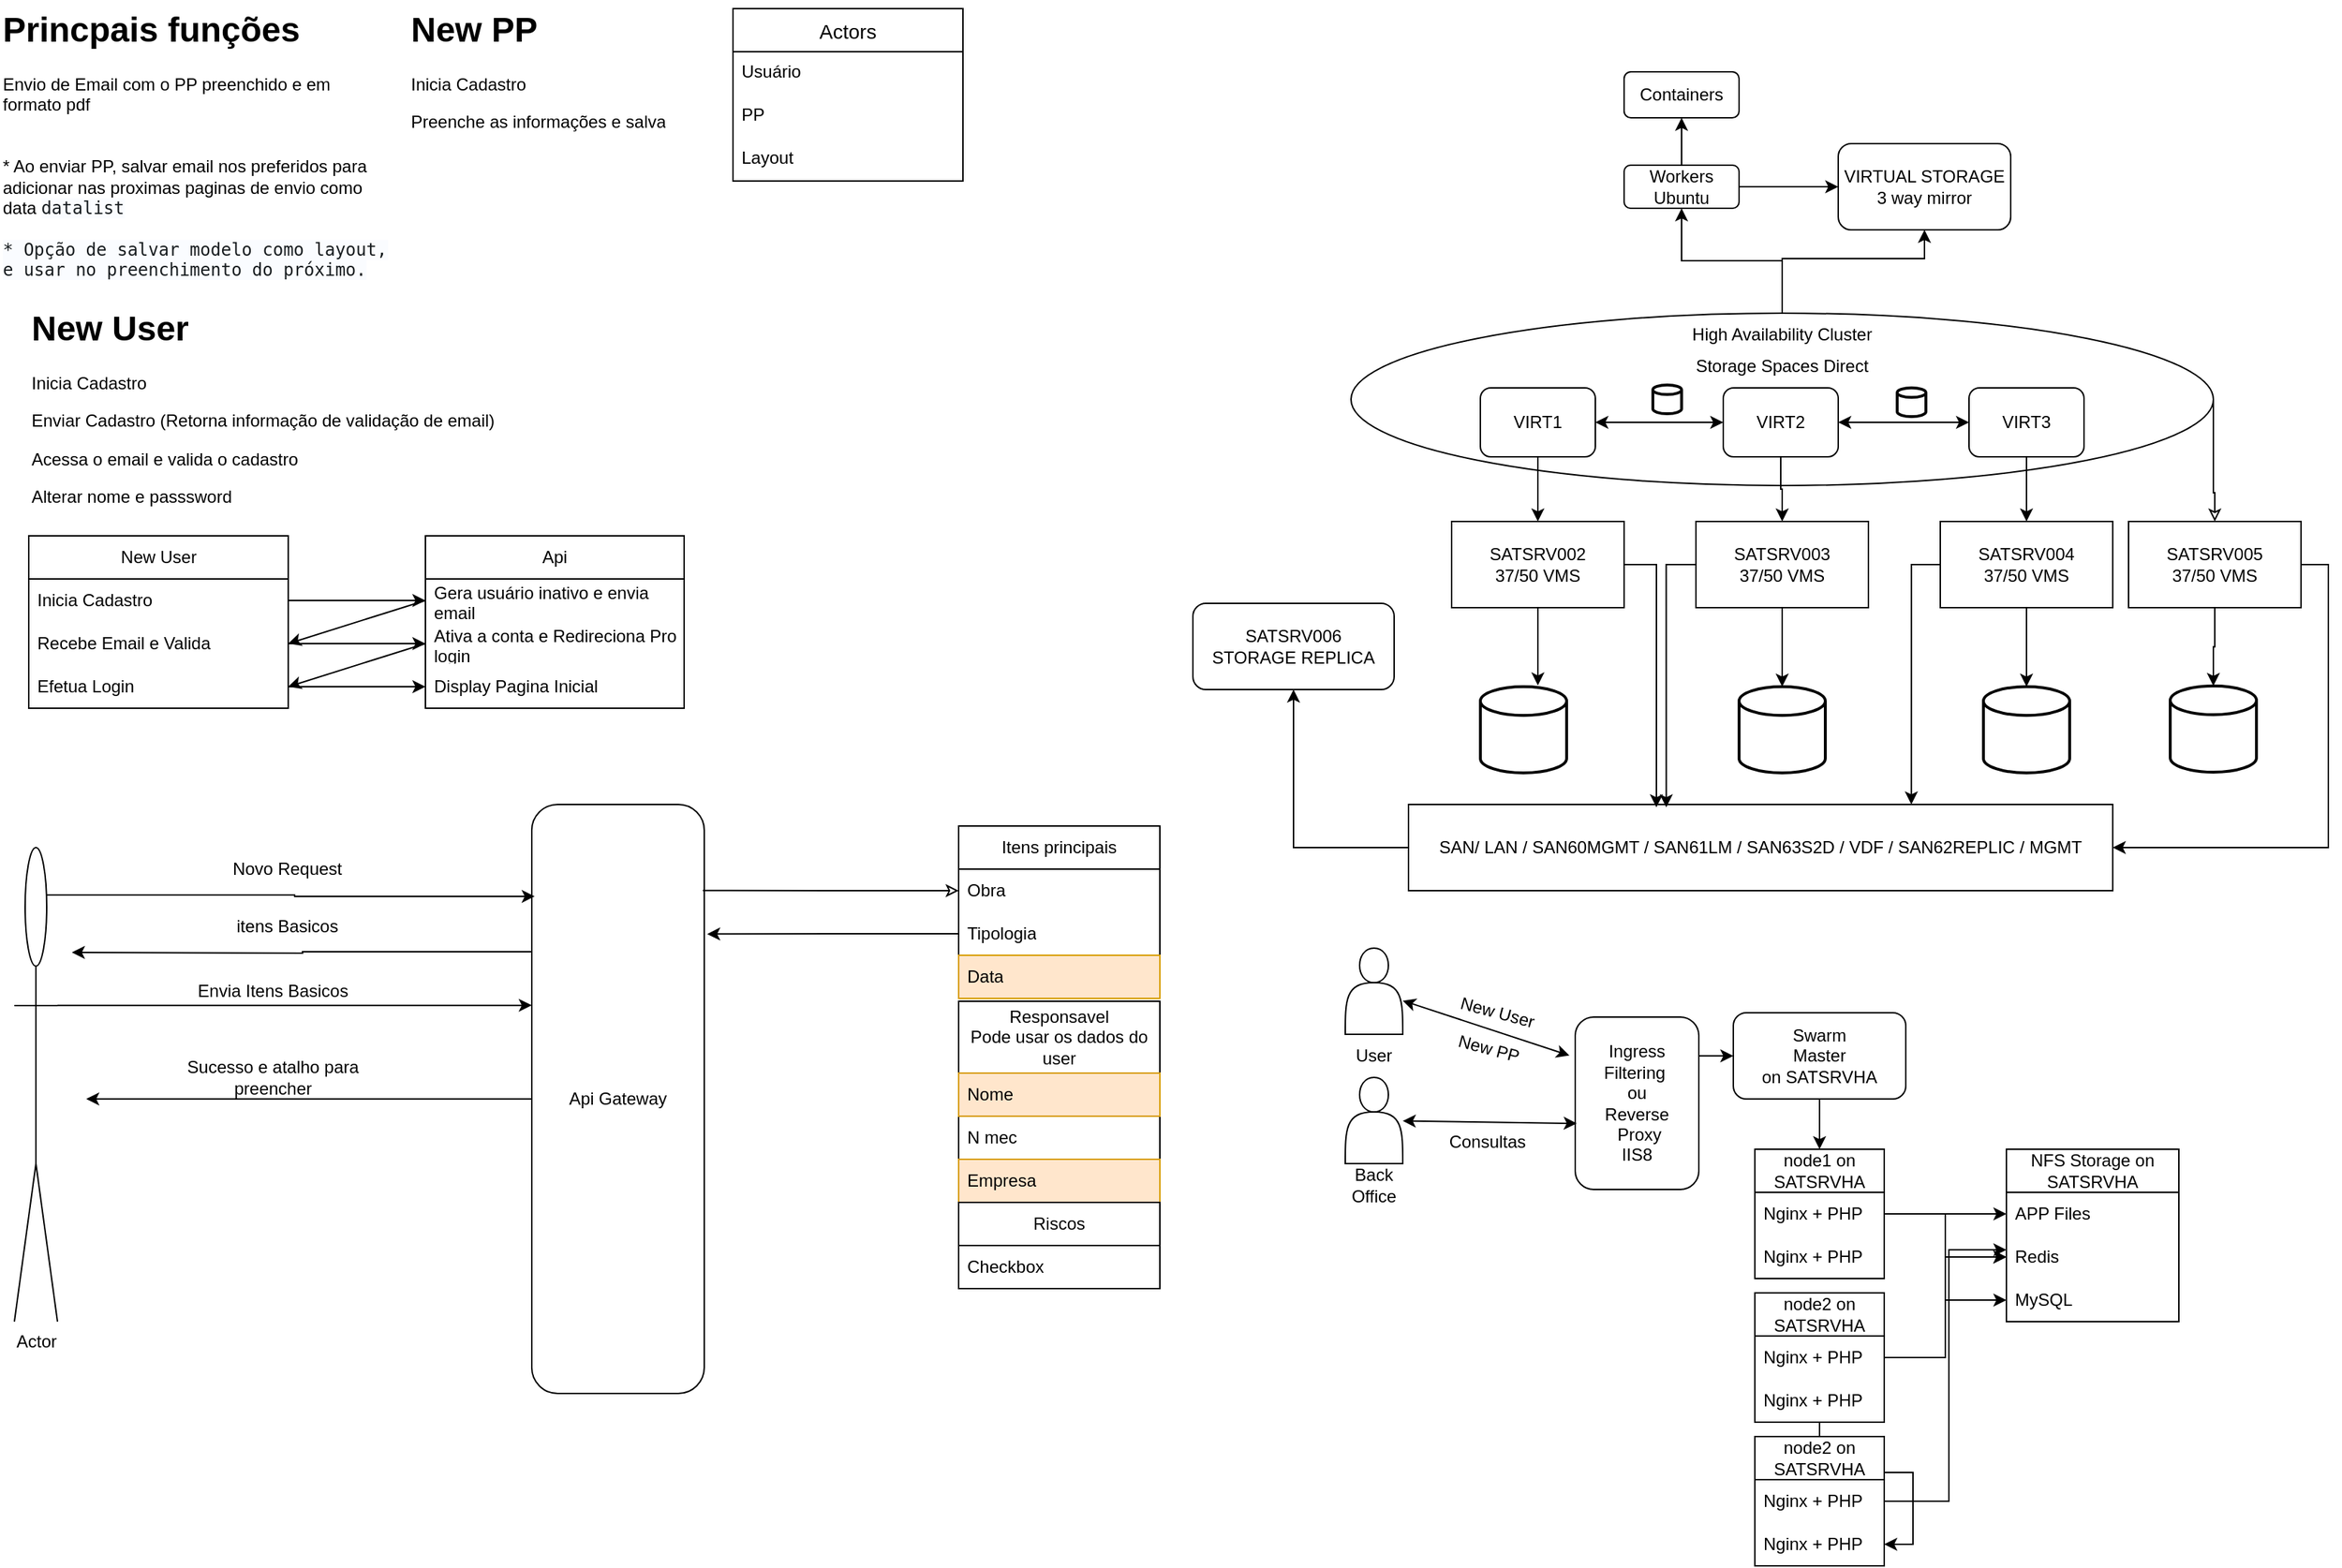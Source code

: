 <mxfile version="26.0.10">
  <diagram name="Página-1" id="sRb1VMFzk7k9GQqIcpJP">
    <mxGraphModel dx="1434" dy="738" grid="1" gridSize="10" guides="1" tooltips="1" connect="1" arrows="1" fold="1" page="1" pageScale="1" pageWidth="827" pageHeight="1169" math="0" shadow="0">
      <root>
        <mxCell id="0" />
        <mxCell id="1" parent="0" />
        <mxCell id="ARVa0btEPRFmbiTW9nYL-86" value="" style="ellipse;whiteSpace=wrap;html=1;fillColor=none;" parent="1" vertex="1">
          <mxGeometry x="960" y="228" width="600" height="120" as="geometry" />
        </mxCell>
        <mxCell id="Wn1Gz2yx4NgpHpHnQSWB-1" value="&lt;div&gt;Ingress Filtering&amp;nbsp;&lt;/div&gt;&lt;div&gt;ou&lt;/div&gt;&lt;div&gt;Reverse&lt;/div&gt;&lt;div&gt;&lt;span style=&quot;background-color: transparent; color: light-dark(rgb(0, 0, 0), rgb(255, 255, 255));&quot;&gt;&amp;nbsp;Proxy&lt;/span&gt;&lt;/div&gt;&lt;div&gt;&lt;span style=&quot;background-color: transparent; color: light-dark(rgb(0, 0, 0), rgb(255, 255, 255));&quot;&gt;IIS8&lt;/span&gt;&lt;/div&gt;" style="rounded=1;whiteSpace=wrap;html=1;" parent="1" vertex="1">
          <mxGeometry x="1116" y="718" width="86" height="120" as="geometry" />
        </mxCell>
        <mxCell id="Wn1Gz2yx4NgpHpHnQSWB-8" style="rounded=0;orthogonalLoop=1;jettySize=auto;html=1;entryX=-0.047;entryY=0.223;entryDx=0;entryDy=0;entryPerimeter=0;startArrow=classic;startFill=1;" parent="1" source="Wn1Gz2yx4NgpHpHnQSWB-6" target="Wn1Gz2yx4NgpHpHnQSWB-1" edge="1">
          <mxGeometry relative="1" as="geometry" />
        </mxCell>
        <mxCell id="Wn1Gz2yx4NgpHpHnQSWB-10" value="New User" style="text;html=1;align=center;verticalAlign=middle;whiteSpace=wrap;rounded=0;rotation=15;" parent="1" vertex="1">
          <mxGeometry x="1027.29" y="705" width="70" height="20" as="geometry" />
        </mxCell>
        <mxCell id="ARVa0btEPRFmbiTW9nYL-18" style="edgeStyle=orthogonalEdgeStyle;rounded=0;orthogonalLoop=1;jettySize=auto;html=1;entryX=0.5;entryY=0;entryDx=0;entryDy=0;" parent="1" source="Wn1Gz2yx4NgpHpHnQSWB-64" target="ARVa0btEPRFmbiTW9nYL-1" edge="1">
          <mxGeometry relative="1" as="geometry" />
        </mxCell>
        <mxCell id="Wn1Gz2yx4NgpHpHnQSWB-64" value="Swarm&lt;div&gt;Master&lt;/div&gt;&lt;div&gt;on SATSRVHA&lt;/div&gt;" style="rounded=1;whiteSpace=wrap;html=1;" parent="1" vertex="1">
          <mxGeometry x="1226" y="715" width="120" height="60" as="geometry" />
        </mxCell>
        <mxCell id="Wn1Gz2yx4NgpHpHnQSWB-68" style="edgeStyle=orthogonalEdgeStyle;rounded=0;orthogonalLoop=1;jettySize=auto;html=1;entryX=1;entryY=0.225;entryDx=0;entryDy=0;entryPerimeter=0;startArrow=classic;startFill=1;endArrow=none;endFill=0;" parent="1" source="Wn1Gz2yx4NgpHpHnQSWB-64" target="Wn1Gz2yx4NgpHpHnQSWB-1" edge="1">
          <mxGeometry relative="1" as="geometry" />
        </mxCell>
        <mxCell id="upmeUNGwV4wzVVxZJevL-4" value="Actors" style="swimlane;fontStyle=0;childLayout=stackLayout;horizontal=1;startSize=30;horizontalStack=0;resizeParent=1;resizeParentMax=0;resizeLast=0;collapsible=1;marginBottom=0;align=center;fontSize=14;swimlaneLine=1;resizable=1;container=1;" parent="1" vertex="1">
          <mxGeometry x="530" y="16" width="160" height="120" as="geometry" />
        </mxCell>
        <mxCell id="upmeUNGwV4wzVVxZJevL-5" value="Usuário" style="text;strokeColor=none;fillColor=none;spacingLeft=4;spacingRight=4;overflow=hidden;rotatable=0;points=[[0,0.5],[1,0.5]];portConstraint=eastwest;fontSize=12;whiteSpace=wrap;html=1;" parent="upmeUNGwV4wzVVxZJevL-4" vertex="1">
          <mxGeometry y="30" width="160" height="30" as="geometry" />
        </mxCell>
        <mxCell id="upmeUNGwV4wzVVxZJevL-6" value="PP" style="text;strokeColor=none;fillColor=none;spacingLeft=4;spacingRight=4;overflow=hidden;rotatable=0;points=[[0,0.5],[1,0.5]];portConstraint=eastwest;fontSize=12;whiteSpace=wrap;html=1;" parent="upmeUNGwV4wzVVxZJevL-4" vertex="1">
          <mxGeometry y="60" width="160" height="30" as="geometry" />
        </mxCell>
        <mxCell id="upmeUNGwV4wzVVxZJevL-7" value="Layout" style="text;strokeColor=none;fillColor=none;spacingLeft=4;spacingRight=4;overflow=hidden;rotatable=0;points=[[0,0.5],[1,0.5]];portConstraint=eastwest;fontSize=12;whiteSpace=wrap;html=1;" parent="upmeUNGwV4wzVVxZJevL-4" vertex="1">
          <mxGeometry y="90" width="160" height="30" as="geometry" />
        </mxCell>
        <mxCell id="upmeUNGwV4wzVVxZJevL-9" style="rounded=0;orthogonalLoop=1;jettySize=auto;html=1;entryX=0.012;entryY=0.617;entryDx=0;entryDy=0;entryPerimeter=0;startArrow=classic;startFill=1;" parent="1" source="upmeUNGwV4wzVVxZJevL-1" target="Wn1Gz2yx4NgpHpHnQSWB-1" edge="1">
          <mxGeometry relative="1" as="geometry" />
        </mxCell>
        <mxCell id="upmeUNGwV4wzVVxZJevL-10" value="Consultas" style="text;html=1;align=center;verticalAlign=middle;whiteSpace=wrap;rounded=0;rotation=0;" parent="1" vertex="1">
          <mxGeometry x="1009.22" y="793.44" width="92.42" height="23.12" as="geometry" />
        </mxCell>
        <mxCell id="upmeUNGwV4wzVVxZJevL-23" value="" style="group" parent="1" vertex="1" connectable="0">
          <mxGeometry x="946" y="760" width="60" height="90" as="geometry" />
        </mxCell>
        <mxCell id="upmeUNGwV4wzVVxZJevL-1" value="" style="shape=actor;whiteSpace=wrap;html=1;movable=1;resizable=1;rotatable=1;deletable=1;editable=1;locked=0;connectable=1;" parent="upmeUNGwV4wzVVxZJevL-23" vertex="1">
          <mxGeometry x="10" width="40" height="60" as="geometry" />
        </mxCell>
        <mxCell id="upmeUNGwV4wzVVxZJevL-2" value="Back Office" style="text;html=1;align=center;verticalAlign=middle;whiteSpace=wrap;rounded=0;movable=1;resizable=1;rotatable=1;deletable=1;editable=1;locked=0;connectable=1;" parent="upmeUNGwV4wzVVxZJevL-23" vertex="1">
          <mxGeometry y="60" width="60" height="30" as="geometry" />
        </mxCell>
        <mxCell id="upmeUNGwV4wzVVxZJevL-24" value="" style="group" parent="1" vertex="1" connectable="0">
          <mxGeometry x="946" y="670" width="60" height="90" as="geometry" />
        </mxCell>
        <mxCell id="Wn1Gz2yx4NgpHpHnQSWB-6" value="" style="shape=actor;whiteSpace=wrap;html=1;" parent="upmeUNGwV4wzVVxZJevL-24" vertex="1">
          <mxGeometry x="10" width="40" height="60" as="geometry" />
        </mxCell>
        <mxCell id="Wn1Gz2yx4NgpHpHnQSWB-7" value="User" style="text;html=1;align=center;verticalAlign=middle;whiteSpace=wrap;rounded=0;" parent="upmeUNGwV4wzVVxZJevL-24" vertex="1">
          <mxGeometry y="60" width="60" height="30" as="geometry" />
        </mxCell>
        <mxCell id="upmeUNGwV4wzVVxZJevL-35" value="New PP" style="text;html=1;align=center;verticalAlign=middle;whiteSpace=wrap;rounded=0;rotation=15;" parent="1" vertex="1">
          <mxGeometry x="1013.58" y="730" width="83.71" height="20" as="geometry" />
        </mxCell>
        <mxCell id="CH-ot6qZyjlO4fEg6qcQ-2" value="&lt;h1 style=&quot;margin-top: 0px;&quot;&gt;New User&lt;/h1&gt;&lt;p&gt;Inicia Cadastro&lt;/p&gt;&lt;p&gt;Enviar Cadastro (Retorna informação de validação de email)&lt;/p&gt;&lt;p&gt;Acessa o email e valida o cadastro&lt;/p&gt;&lt;p&gt;Alterar nome e passsword&lt;/p&gt;" style="text;html=1;whiteSpace=wrap;overflow=hidden;rounded=0;" parent="1" vertex="1">
          <mxGeometry x="40" y="218" width="340" height="155" as="geometry" />
        </mxCell>
        <mxCell id="CH-ot6qZyjlO4fEg6qcQ-4" value="&lt;h1 style=&quot;margin-top: 0px;&quot;&gt;Princpais funções&lt;/h1&gt;&lt;div&gt;Envio de Email com o PP preenchido e em formato pdf&amp;nbsp;&lt;/div&gt;&lt;div&gt;&lt;br&gt;&lt;/div&gt;&lt;div&gt;&lt;br&gt;&lt;/div&gt;&lt;div&gt;* Ao enviar PP, salvar email nos preferidos para adicionar nas proximas paginas de envio como data&amp;nbsp;&lt;span style=&quot;background-color: rgb(250, 252, 255); color: rgb(23, 28, 31); font-family: monospace; white-space-collapse: preserve;&quot;&gt;datalist&lt;/span&gt;&lt;/div&gt;&lt;div&gt;&lt;span style=&quot;background-color: rgb(250, 252, 255); color: rgb(23, 28, 31); font-family: monospace; white-space-collapse: preserve;&quot;&gt;&lt;br&gt;&lt;/span&gt;&lt;/div&gt;&lt;div&gt;&lt;span style=&quot;background-color: rgb(250, 252, 255); color: rgb(23, 28, 31); font-family: monospace; white-space-collapse: preserve;&quot;&gt;* Opção de salvar modelo como layout, e usar no preenchimento do próximo.&lt;/span&gt;&lt;/div&gt;" style="text;html=1;whiteSpace=wrap;overflow=hidden;rounded=0;" parent="1" vertex="1">
          <mxGeometry x="20" y="10" width="270" height="208" as="geometry" />
        </mxCell>
        <mxCell id="ARVa0btEPRFmbiTW9nYL-1" value="node1 on SATSRVHA" style="swimlane;fontStyle=0;childLayout=stackLayout;horizontal=1;startSize=30;horizontalStack=0;resizeParent=1;resizeParentMax=0;resizeLast=0;collapsible=1;marginBottom=0;whiteSpace=wrap;html=1;" parent="1" vertex="1">
          <mxGeometry x="1241" y="810" width="90" height="90" as="geometry" />
        </mxCell>
        <mxCell id="ARVa0btEPRFmbiTW9nYL-2" value="Nginx + PHP" style="text;strokeColor=none;fillColor=none;align=left;verticalAlign=middle;spacingLeft=4;spacingRight=4;overflow=hidden;points=[[0,0.5],[1,0.5]];portConstraint=eastwest;rotatable=0;whiteSpace=wrap;html=1;" parent="ARVa0btEPRFmbiTW9nYL-1" vertex="1">
          <mxGeometry y="30" width="90" height="30" as="geometry" />
        </mxCell>
        <mxCell id="ARVa0btEPRFmbiTW9nYL-57" value="Nginx + PHP" style="text;strokeColor=none;fillColor=none;align=left;verticalAlign=middle;spacingLeft=4;spacingRight=4;overflow=hidden;points=[[0,0.5],[1,0.5]];portConstraint=eastwest;rotatable=0;whiteSpace=wrap;html=1;" parent="ARVa0btEPRFmbiTW9nYL-1" vertex="1">
          <mxGeometry y="60" width="90" height="30" as="geometry" />
        </mxCell>
        <mxCell id="ARVa0btEPRFmbiTW9nYL-10" value="NFS Storage on&lt;div&gt;SATSRVHA&lt;/div&gt;" style="swimlane;fontStyle=0;childLayout=stackLayout;horizontal=1;startSize=30;horizontalStack=0;resizeParent=1;resizeParentMax=0;resizeLast=0;collapsible=1;marginBottom=0;whiteSpace=wrap;html=1;" parent="1" vertex="1">
          <mxGeometry x="1416" y="810" width="120" height="120" as="geometry" />
        </mxCell>
        <mxCell id="ARVa0btEPRFmbiTW9nYL-12" value="APP Files" style="text;strokeColor=none;fillColor=none;align=left;verticalAlign=middle;spacingLeft=4;spacingRight=4;overflow=hidden;points=[[0,0.5],[1,0.5]];portConstraint=eastwest;rotatable=0;whiteSpace=wrap;html=1;" parent="ARVa0btEPRFmbiTW9nYL-10" vertex="1">
          <mxGeometry y="30" width="120" height="30" as="geometry" />
        </mxCell>
        <mxCell id="ARVa0btEPRFmbiTW9nYL-13" value="Redis" style="text;strokeColor=none;fillColor=none;align=left;verticalAlign=middle;spacingLeft=4;spacingRight=4;overflow=hidden;points=[[0,0.5],[1,0.5]];portConstraint=eastwest;rotatable=0;whiteSpace=wrap;html=1;" parent="ARVa0btEPRFmbiTW9nYL-10" vertex="1">
          <mxGeometry y="60" width="120" height="30" as="geometry" />
        </mxCell>
        <mxCell id="ARVa0btEPRFmbiTW9nYL-44" value="MySQL" style="text;strokeColor=none;fillColor=none;align=left;verticalAlign=middle;spacingLeft=4;spacingRight=4;overflow=hidden;points=[[0,0.5],[1,0.5]];portConstraint=eastwest;rotatable=0;whiteSpace=wrap;html=1;" parent="ARVa0btEPRFmbiTW9nYL-10" vertex="1">
          <mxGeometry y="90" width="120" height="30" as="geometry" />
        </mxCell>
        <mxCell id="ARVa0btEPRFmbiTW9nYL-14" style="edgeStyle=orthogonalEdgeStyle;rounded=0;orthogonalLoop=1;jettySize=auto;html=1;exitX=1;exitY=0.5;exitDx=0;exitDy=0;entryX=0;entryY=0.5;entryDx=0;entryDy=0;startArrow=none;startFill=0;" parent="1" source="ARVa0btEPRFmbiTW9nYL-2" target="ARVa0btEPRFmbiTW9nYL-12" edge="1">
          <mxGeometry relative="1" as="geometry" />
        </mxCell>
        <mxCell id="ARVa0btEPRFmbiTW9nYL-45" style="edgeStyle=orthogonalEdgeStyle;rounded=0;orthogonalLoop=1;jettySize=auto;html=1;entryX=0;entryY=0.5;entryDx=0;entryDy=0;" parent="1" source="ARVa0btEPRFmbiTW9nYL-2" target="ARVa0btEPRFmbiTW9nYL-13" edge="1">
          <mxGeometry relative="1" as="geometry" />
        </mxCell>
        <mxCell id="ARVa0btEPRFmbiTW9nYL-46" style="edgeStyle=orthogonalEdgeStyle;rounded=0;orthogonalLoop=1;jettySize=auto;html=1;exitX=1;exitY=0.5;exitDx=0;exitDy=0;entryX=0;entryY=0.5;entryDx=0;entryDy=0;startArrow=none;startFill=0;" parent="1" source="ARVa0btEPRFmbiTW9nYL-2" target="ARVa0btEPRFmbiTW9nYL-44" edge="1">
          <mxGeometry relative="1" as="geometry" />
        </mxCell>
        <mxCell id="ARVa0btEPRFmbiTW9nYL-63" value="" style="edgeStyle=orthogonalEdgeStyle;rounded=0;orthogonalLoop=1;jettySize=auto;html=1;" parent="1" source="ARVa0btEPRFmbiTW9nYL-47" target="ARVa0btEPRFmbiTW9nYL-61" edge="1">
          <mxGeometry relative="1" as="geometry" />
        </mxCell>
        <mxCell id="ARVa0btEPRFmbiTW9nYL-47" value="node2 on SATSRVHA" style="swimlane;fontStyle=0;childLayout=stackLayout;horizontal=1;startSize=30;horizontalStack=0;resizeParent=1;resizeParentMax=0;resizeLast=0;collapsible=1;marginBottom=0;whiteSpace=wrap;html=1;" parent="1" vertex="1">
          <mxGeometry x="1241" y="910" width="90" height="90" as="geometry" />
        </mxCell>
        <mxCell id="ARVa0btEPRFmbiTW9nYL-48" value="Nginx + PHP" style="text;strokeColor=none;fillColor=none;align=left;verticalAlign=middle;spacingLeft=4;spacingRight=4;overflow=hidden;points=[[0,0.5],[1,0.5]];portConstraint=eastwest;rotatable=0;whiteSpace=wrap;html=1;" parent="ARVa0btEPRFmbiTW9nYL-47" vertex="1">
          <mxGeometry y="30" width="90" height="30" as="geometry" />
        </mxCell>
        <mxCell id="ARVa0btEPRFmbiTW9nYL-51" value="Nginx + PHP" style="text;strokeColor=none;fillColor=none;align=left;verticalAlign=middle;spacingLeft=4;spacingRight=4;overflow=hidden;points=[[0,0.5],[1,0.5]];portConstraint=eastwest;rotatable=0;whiteSpace=wrap;html=1;" parent="ARVa0btEPRFmbiTW9nYL-47" vertex="1">
          <mxGeometry y="60" width="90" height="30" as="geometry" />
        </mxCell>
        <mxCell id="ARVa0btEPRFmbiTW9nYL-58" style="edgeStyle=orthogonalEdgeStyle;rounded=0;orthogonalLoop=1;jettySize=auto;html=1;entryX=0;entryY=0.5;entryDx=0;entryDy=0;" parent="1" source="ARVa0btEPRFmbiTW9nYL-48" target="ARVa0btEPRFmbiTW9nYL-13" edge="1">
          <mxGeometry relative="1" as="geometry" />
        </mxCell>
        <mxCell id="ARVa0btEPRFmbiTW9nYL-59" value="node2 on SATSRVHA" style="swimlane;fontStyle=0;childLayout=stackLayout;horizontal=1;startSize=30;horizontalStack=0;resizeParent=1;resizeParentMax=0;resizeLast=0;collapsible=1;marginBottom=0;whiteSpace=wrap;html=1;" parent="1" vertex="1">
          <mxGeometry x="1241" y="1010" width="90" height="90" as="geometry" />
        </mxCell>
        <mxCell id="ARVa0btEPRFmbiTW9nYL-60" value="Nginx + PHP" style="text;strokeColor=none;fillColor=none;align=left;verticalAlign=middle;spacingLeft=4;spacingRight=4;overflow=hidden;points=[[0,0.5],[1,0.5]];portConstraint=eastwest;rotatable=0;whiteSpace=wrap;html=1;" parent="ARVa0btEPRFmbiTW9nYL-59" vertex="1">
          <mxGeometry y="30" width="90" height="30" as="geometry" />
        </mxCell>
        <mxCell id="ARVa0btEPRFmbiTW9nYL-61" value="Nginx + PHP" style="text;strokeColor=none;fillColor=none;align=left;verticalAlign=middle;spacingLeft=4;spacingRight=4;overflow=hidden;points=[[0,0.5],[1,0.5]];portConstraint=eastwest;rotatable=0;whiteSpace=wrap;html=1;" parent="ARVa0btEPRFmbiTW9nYL-59" vertex="1">
          <mxGeometry y="60" width="90" height="30" as="geometry" />
        </mxCell>
        <mxCell id="ARVa0btEPRFmbiTW9nYL-62" style="edgeStyle=orthogonalEdgeStyle;rounded=0;orthogonalLoop=1;jettySize=auto;html=1;" parent="1" source="ARVa0btEPRFmbiTW9nYL-60" edge="1">
          <mxGeometry relative="1" as="geometry">
            <mxPoint x="1416" y="880" as="targetPoint" />
            <Array as="points">
              <mxPoint x="1376" y="1055" />
              <mxPoint x="1376" y="880" />
            </Array>
          </mxGeometry>
        </mxCell>
        <mxCell id="ARVa0btEPRFmbiTW9nYL-64" value="SATSRV002&lt;div&gt;37/50 VMS&lt;/div&gt;" style="rounded=0;whiteSpace=wrap;html=1;" parent="1" vertex="1">
          <mxGeometry x="1030" y="373" width="120" height="60" as="geometry" />
        </mxCell>
        <mxCell id="ARVa0btEPRFmbiTW9nYL-65" value="SATSRV003&lt;div&gt;37/50 VMS&lt;/div&gt;" style="rounded=0;whiteSpace=wrap;html=1;" parent="1" vertex="1">
          <mxGeometry x="1200" y="373" width="120" height="60" as="geometry" />
        </mxCell>
        <mxCell id="ARVa0btEPRFmbiTW9nYL-66" value="SATSRV004&lt;div&gt;37/50 VMS&lt;/div&gt;" style="rounded=0;whiteSpace=wrap;html=1;" parent="1" vertex="1">
          <mxGeometry x="1370" y="373" width="120" height="60" as="geometry" />
        </mxCell>
        <mxCell id="ARVa0btEPRFmbiTW9nYL-71" style="edgeStyle=orthogonalEdgeStyle;rounded=0;orthogonalLoop=1;jettySize=auto;html=1;entryX=0.5;entryY=0;entryDx=0;entryDy=0;" parent="1" source="ARVa0btEPRFmbiTW9nYL-68" target="ARVa0btEPRFmbiTW9nYL-64" edge="1">
          <mxGeometry relative="1" as="geometry" />
        </mxCell>
        <mxCell id="ARVa0btEPRFmbiTW9nYL-68" value="VIRT1" style="rounded=1;whiteSpace=wrap;html=1;" parent="1" vertex="1">
          <mxGeometry x="1050" y="280" width="80" height="48" as="geometry" />
        </mxCell>
        <mxCell id="ARVa0btEPRFmbiTW9nYL-80" style="edgeStyle=orthogonalEdgeStyle;rounded=0;orthogonalLoop=1;jettySize=auto;html=1;entryX=0;entryY=0.5;entryDx=0;entryDy=0;startArrow=classic;startFill=1;" parent="1" source="ARVa0btEPRFmbiTW9nYL-69" target="ARVa0btEPRFmbiTW9nYL-70" edge="1">
          <mxGeometry relative="1" as="geometry" />
        </mxCell>
        <mxCell id="ARVa0btEPRFmbiTW9nYL-81" style="edgeStyle=orthogonalEdgeStyle;rounded=0;orthogonalLoop=1;jettySize=auto;html=1;entryX=1;entryY=0.5;entryDx=0;entryDy=0;startArrow=classic;startFill=1;" parent="1" source="ARVa0btEPRFmbiTW9nYL-69" target="ARVa0btEPRFmbiTW9nYL-68" edge="1">
          <mxGeometry relative="1" as="geometry" />
        </mxCell>
        <mxCell id="ARVa0btEPRFmbiTW9nYL-82" style="edgeStyle=orthogonalEdgeStyle;rounded=0;orthogonalLoop=1;jettySize=auto;html=1;entryX=0.5;entryY=0;entryDx=0;entryDy=0;" parent="1" source="ARVa0btEPRFmbiTW9nYL-69" target="ARVa0btEPRFmbiTW9nYL-65" edge="1">
          <mxGeometry relative="1" as="geometry" />
        </mxCell>
        <mxCell id="ARVa0btEPRFmbiTW9nYL-69" value="VIRT2" style="rounded=1;whiteSpace=wrap;html=1;" parent="1" vertex="1">
          <mxGeometry x="1219" y="280" width="80" height="48" as="geometry" />
        </mxCell>
        <mxCell id="ARVa0btEPRFmbiTW9nYL-73" style="edgeStyle=orthogonalEdgeStyle;rounded=0;orthogonalLoop=1;jettySize=auto;html=1;" parent="1" source="ARVa0btEPRFmbiTW9nYL-70" target="ARVa0btEPRFmbiTW9nYL-66" edge="1">
          <mxGeometry relative="1" as="geometry" />
        </mxCell>
        <mxCell id="ARVa0btEPRFmbiTW9nYL-70" value="VIRT3" style="rounded=1;whiteSpace=wrap;html=1;" parent="1" vertex="1">
          <mxGeometry x="1390" y="280" width="80" height="48" as="geometry" />
        </mxCell>
        <mxCell id="ARVa0btEPRFmbiTW9nYL-74" value="" style="strokeWidth=2;html=1;shape=mxgraph.flowchart.database;whiteSpace=wrap;" parent="1" vertex="1">
          <mxGeometry x="1050" y="488" width="60" height="60" as="geometry" />
        </mxCell>
        <mxCell id="ARVa0btEPRFmbiTW9nYL-75" value="" style="strokeWidth=2;html=1;shape=mxgraph.flowchart.database;whiteSpace=wrap;" parent="1" vertex="1">
          <mxGeometry x="1230" y="488" width="60" height="60" as="geometry" />
        </mxCell>
        <mxCell id="ARVa0btEPRFmbiTW9nYL-76" value="" style="strokeWidth=2;html=1;shape=mxgraph.flowchart.database;whiteSpace=wrap;" parent="1" vertex="1">
          <mxGeometry x="1400" y="488" width="60" height="60" as="geometry" />
        </mxCell>
        <mxCell id="ARVa0btEPRFmbiTW9nYL-77" style="edgeStyle=orthogonalEdgeStyle;rounded=0;orthogonalLoop=1;jettySize=auto;html=1;entryX=0.667;entryY=-0.014;entryDx=0;entryDy=0;entryPerimeter=0;" parent="1" source="ARVa0btEPRFmbiTW9nYL-64" target="ARVa0btEPRFmbiTW9nYL-74" edge="1">
          <mxGeometry relative="1" as="geometry" />
        </mxCell>
        <mxCell id="ARVa0btEPRFmbiTW9nYL-78" style="edgeStyle=orthogonalEdgeStyle;rounded=0;orthogonalLoop=1;jettySize=auto;html=1;entryX=0.5;entryY=0;entryDx=0;entryDy=0;entryPerimeter=0;" parent="1" source="ARVa0btEPRFmbiTW9nYL-65" target="ARVa0btEPRFmbiTW9nYL-75" edge="1">
          <mxGeometry relative="1" as="geometry" />
        </mxCell>
        <mxCell id="ARVa0btEPRFmbiTW9nYL-79" style="edgeStyle=orthogonalEdgeStyle;rounded=0;orthogonalLoop=1;jettySize=auto;html=1;entryX=0.5;entryY=0;entryDx=0;entryDy=0;entryPerimeter=0;" parent="1" source="ARVa0btEPRFmbiTW9nYL-66" target="ARVa0btEPRFmbiTW9nYL-76" edge="1">
          <mxGeometry relative="1" as="geometry" />
        </mxCell>
        <mxCell id="ARVa0btEPRFmbiTW9nYL-83" value="" style="strokeWidth=2;html=1;shape=mxgraph.flowchart.database;whiteSpace=wrap;" parent="1" vertex="1">
          <mxGeometry x="1170" y="278" width="20" height="20" as="geometry" />
        </mxCell>
        <mxCell id="ARVa0btEPRFmbiTW9nYL-85" value="" style="strokeWidth=2;html=1;shape=mxgraph.flowchart.database;whiteSpace=wrap;" parent="1" vertex="1">
          <mxGeometry x="1340" y="280" width="20" height="20" as="geometry" />
        </mxCell>
        <mxCell id="ARVa0btEPRFmbiTW9nYL-87" value="VIRTUAL STORAGE&lt;div&gt;3 way mirror&lt;/div&gt;" style="rounded=1;whiteSpace=wrap;html=1;" parent="1" vertex="1">
          <mxGeometry x="1299" y="110" width="120" height="60" as="geometry" />
        </mxCell>
        <mxCell id="ARVa0btEPRFmbiTW9nYL-89" value="Storage Spaces Direct" style="text;html=1;align=center;verticalAlign=middle;whiteSpace=wrap;rounded=0;" parent="1" vertex="1">
          <mxGeometry x="1190" y="250" width="140" height="30" as="geometry" />
        </mxCell>
        <mxCell id="ARVa0btEPRFmbiTW9nYL-103" style="edgeStyle=orthogonalEdgeStyle;rounded=0;orthogonalLoop=1;jettySize=auto;html=1;entryX=0.5;entryY=1;entryDx=0;entryDy=0;" parent="1" source="ARVa0btEPRFmbiTW9nYL-90" target="ARVa0btEPRFmbiTW9nYL-102" edge="1">
          <mxGeometry relative="1" as="geometry" />
        </mxCell>
        <mxCell id="ARVa0btEPRFmbiTW9nYL-90" value="SAN/ LAN / SAN60MGMT / SAN61LM / SAN63S2D / VDF / SAN62REPLIC / MGMT" style="rounded=0;whiteSpace=wrap;html=1;" parent="1" vertex="1">
          <mxGeometry x="1000" y="570" width="490" height="60" as="geometry" />
        </mxCell>
        <mxCell id="ARVa0btEPRFmbiTW9nYL-93" style="edgeStyle=orthogonalEdgeStyle;rounded=0;orthogonalLoop=1;jettySize=auto;html=1;exitX=0;exitY=0.5;exitDx=0;exitDy=0;entryX=0.714;entryY=0;entryDx=0;entryDy=0;entryPerimeter=0;" parent="1" source="ARVa0btEPRFmbiTW9nYL-66" target="ARVa0btEPRFmbiTW9nYL-90" edge="1">
          <mxGeometry relative="1" as="geometry" />
        </mxCell>
        <mxCell id="ARVa0btEPRFmbiTW9nYL-99" style="edgeStyle=orthogonalEdgeStyle;rounded=0;orthogonalLoop=1;jettySize=auto;html=1;exitX=0.5;exitY=0;exitDx=0;exitDy=0;entryX=0.5;entryY=1;entryDx=0;entryDy=0;" parent="1" source="ARVa0btEPRFmbiTW9nYL-94" target="ARVa0btEPRFmbiTW9nYL-95" edge="1">
          <mxGeometry relative="1" as="geometry" />
        </mxCell>
        <mxCell id="ARVa0btEPRFmbiTW9nYL-101" style="edgeStyle=orthogonalEdgeStyle;rounded=0;orthogonalLoop=1;jettySize=auto;html=1;" parent="1" source="ARVa0btEPRFmbiTW9nYL-94" target="ARVa0btEPRFmbiTW9nYL-87" edge="1">
          <mxGeometry relative="1" as="geometry">
            <Array as="points">
              <mxPoint x="1260" y="190" />
            </Array>
          </mxGeometry>
        </mxCell>
        <mxCell id="ARVa0btEPRFmbiTW9nYL-94" value="High Availability Cluster" style="text;html=1;align=center;verticalAlign=middle;whiteSpace=wrap;rounded=0;" parent="1" vertex="1">
          <mxGeometry x="1190" y="228" width="140" height="30" as="geometry" />
        </mxCell>
        <mxCell id="ARVa0btEPRFmbiTW9nYL-98" style="edgeStyle=orthogonalEdgeStyle;rounded=0;orthogonalLoop=1;jettySize=auto;html=1;entryX=0.5;entryY=1;entryDx=0;entryDy=0;" parent="1" source="ARVa0btEPRFmbiTW9nYL-95" target="ARVa0btEPRFmbiTW9nYL-97" edge="1">
          <mxGeometry relative="1" as="geometry" />
        </mxCell>
        <mxCell id="ARVa0btEPRFmbiTW9nYL-100" style="edgeStyle=orthogonalEdgeStyle;rounded=0;orthogonalLoop=1;jettySize=auto;html=1;entryX=0;entryY=0.5;entryDx=0;entryDy=0;" parent="1" source="ARVa0btEPRFmbiTW9nYL-95" target="ARVa0btEPRFmbiTW9nYL-87" edge="1">
          <mxGeometry relative="1" as="geometry" />
        </mxCell>
        <mxCell id="ARVa0btEPRFmbiTW9nYL-95" value="Workers&lt;div&gt;Ubuntu&lt;/div&gt;" style="rounded=1;whiteSpace=wrap;html=1;" parent="1" vertex="1">
          <mxGeometry x="1150" y="125" width="80" height="30" as="geometry" />
        </mxCell>
        <mxCell id="ARVa0btEPRFmbiTW9nYL-97" value="Containers" style="rounded=1;whiteSpace=wrap;html=1;" parent="1" vertex="1">
          <mxGeometry x="1150" y="60" width="80" height="32" as="geometry" />
        </mxCell>
        <mxCell id="ARVa0btEPRFmbiTW9nYL-102" value="SATSRV006&lt;div&gt;STORAGE REPLICA&lt;/div&gt;" style="rounded=1;whiteSpace=wrap;html=1;" parent="1" vertex="1">
          <mxGeometry x="850" y="430" width="140" height="60" as="geometry" />
        </mxCell>
        <mxCell id="ARVa0btEPRFmbiTW9nYL-104" style="edgeStyle=orthogonalEdgeStyle;rounded=0;orthogonalLoop=1;jettySize=auto;html=1;exitX=1;exitY=0.5;exitDx=0;exitDy=0;entryX=0.352;entryY=0.033;entryDx=0;entryDy=0;entryPerimeter=0;" parent="1" source="ARVa0btEPRFmbiTW9nYL-64" target="ARVa0btEPRFmbiTW9nYL-90" edge="1">
          <mxGeometry relative="1" as="geometry" />
        </mxCell>
        <mxCell id="ARVa0btEPRFmbiTW9nYL-105" style="edgeStyle=orthogonalEdgeStyle;rounded=0;orthogonalLoop=1;jettySize=auto;html=1;exitX=0;exitY=0.5;exitDx=0;exitDy=0;entryX=0.366;entryY=0.033;entryDx=0;entryDy=0;entryPerimeter=0;" parent="1" source="ARVa0btEPRFmbiTW9nYL-65" target="ARVa0btEPRFmbiTW9nYL-90" edge="1">
          <mxGeometry relative="1" as="geometry" />
        </mxCell>
        <mxCell id="ARVa0btEPRFmbiTW9nYL-111" style="edgeStyle=orthogonalEdgeStyle;rounded=0;orthogonalLoop=1;jettySize=auto;html=1;entryX=1;entryY=0.5;entryDx=0;entryDy=0;" parent="1" source="ARVa0btEPRFmbiTW9nYL-108" target="ARVa0btEPRFmbiTW9nYL-90" edge="1">
          <mxGeometry relative="1" as="geometry">
            <Array as="points">
              <mxPoint x="1640" y="403" />
              <mxPoint x="1640" y="600" />
            </Array>
          </mxGeometry>
        </mxCell>
        <mxCell id="ARVa0btEPRFmbiTW9nYL-114" style="edgeStyle=orthogonalEdgeStyle;rounded=0;orthogonalLoop=1;jettySize=auto;html=1;entryX=1;entryY=0.5;entryDx=0;entryDy=0;startArrow=classic;startFill=0;endArrow=none;" parent="1" source="ARVa0btEPRFmbiTW9nYL-108" target="ARVa0btEPRFmbiTW9nYL-86" edge="1">
          <mxGeometry relative="1" as="geometry">
            <Array as="points">
              <mxPoint x="1561" y="353" />
              <mxPoint x="1560" y="353" />
            </Array>
          </mxGeometry>
        </mxCell>
        <mxCell id="ARVa0btEPRFmbiTW9nYL-108" value="SATSRV005&lt;div&gt;37/50 VMS&lt;/div&gt;" style="rounded=0;whiteSpace=wrap;html=1;" parent="1" vertex="1">
          <mxGeometry x="1501" y="373" width="120" height="60" as="geometry" />
        </mxCell>
        <mxCell id="ARVa0btEPRFmbiTW9nYL-109" value="" style="strokeWidth=2;html=1;shape=mxgraph.flowchart.database;whiteSpace=wrap;" parent="1" vertex="1">
          <mxGeometry x="1530" y="487.5" width="60" height="60" as="geometry" />
        </mxCell>
        <mxCell id="ARVa0btEPRFmbiTW9nYL-110" style="edgeStyle=orthogonalEdgeStyle;rounded=0;orthogonalLoop=1;jettySize=auto;html=1;entryX=0.5;entryY=0;entryDx=0;entryDy=0;entryPerimeter=0;" parent="1" source="ARVa0btEPRFmbiTW9nYL-108" target="ARVa0btEPRFmbiTW9nYL-109" edge="1">
          <mxGeometry relative="1" as="geometry" />
        </mxCell>
        <mxCell id="MJmKFxles7q73hkcpPxF-3" value="New User" style="swimlane;fontStyle=0;childLayout=stackLayout;horizontal=1;startSize=30;horizontalStack=0;resizeParent=1;resizeParentMax=0;resizeLast=0;collapsible=1;marginBottom=0;whiteSpace=wrap;html=1;" parent="1" vertex="1">
          <mxGeometry x="40" y="383" width="180.57" height="120" as="geometry" />
        </mxCell>
        <mxCell id="MJmKFxles7q73hkcpPxF-4" value="Inicia Cadastro" style="text;strokeColor=none;fillColor=none;align=left;verticalAlign=middle;spacingLeft=4;spacingRight=4;overflow=hidden;points=[[0,0.5],[1,0.5]];portConstraint=eastwest;rotatable=0;whiteSpace=wrap;html=1;" parent="MJmKFxles7q73hkcpPxF-3" vertex="1">
          <mxGeometry y="30" width="180.57" height="30" as="geometry" />
        </mxCell>
        <mxCell id="MJmKFxles7q73hkcpPxF-5" value="Recebe Email e Valida&lt;span style=&quot;white-space: pre;&quot;&gt;&#x9;&lt;/span&gt;" style="text;strokeColor=none;fillColor=none;align=left;verticalAlign=middle;spacingLeft=4;spacingRight=4;overflow=hidden;points=[[0,0.5],[1,0.5]];portConstraint=eastwest;rotatable=0;whiteSpace=wrap;html=1;" parent="MJmKFxles7q73hkcpPxF-3" vertex="1">
          <mxGeometry y="60" width="180.57" height="30" as="geometry" />
        </mxCell>
        <mxCell id="MJmKFxles7q73hkcpPxF-6" value="Efetua Login" style="text;strokeColor=none;fillColor=none;align=left;verticalAlign=middle;spacingLeft=4;spacingRight=4;overflow=hidden;points=[[0,0.5],[1,0.5]];portConstraint=eastwest;rotatable=0;whiteSpace=wrap;html=1;" parent="MJmKFxles7q73hkcpPxF-3" vertex="1">
          <mxGeometry y="90" width="180.57" height="30" as="geometry" />
        </mxCell>
        <mxCell id="MJmKFxles7q73hkcpPxF-7" value="Api" style="swimlane;fontStyle=0;childLayout=stackLayout;horizontal=1;startSize=30;horizontalStack=0;resizeParent=1;resizeParentMax=0;resizeLast=0;collapsible=1;marginBottom=0;whiteSpace=wrap;html=1;" parent="1" vertex="1">
          <mxGeometry x="316" y="383" width="180" height="120" as="geometry" />
        </mxCell>
        <mxCell id="MJmKFxles7q73hkcpPxF-8" value="Gera usuário inativo e envia email" style="text;strokeColor=none;fillColor=none;align=left;verticalAlign=middle;spacingLeft=4;spacingRight=4;overflow=hidden;points=[[0,0.5],[1,0.5]];portConstraint=eastwest;rotatable=0;whiteSpace=wrap;html=1;" parent="MJmKFxles7q73hkcpPxF-7" vertex="1">
          <mxGeometry y="30" width="180" height="30" as="geometry" />
        </mxCell>
        <mxCell id="MJmKFxles7q73hkcpPxF-9" value="Ativa a conta e Redireciona Pro login" style="text;strokeColor=none;fillColor=none;align=left;verticalAlign=middle;spacingLeft=4;spacingRight=4;overflow=hidden;points=[[0,0.5],[1,0.5]];portConstraint=eastwest;rotatable=0;whiteSpace=wrap;html=1;" parent="MJmKFxles7q73hkcpPxF-7" vertex="1">
          <mxGeometry y="60" width="180" height="30" as="geometry" />
        </mxCell>
        <mxCell id="MJmKFxles7q73hkcpPxF-10" value="Display Pagina Inicial" style="text;strokeColor=none;fillColor=none;align=left;verticalAlign=middle;spacingLeft=4;spacingRight=4;overflow=hidden;points=[[0,0.5],[1,0.5]];portConstraint=eastwest;rotatable=0;whiteSpace=wrap;html=1;" parent="MJmKFxles7q73hkcpPxF-7" vertex="1">
          <mxGeometry y="90" width="180" height="30" as="geometry" />
        </mxCell>
        <mxCell id="MJmKFxles7q73hkcpPxF-11" style="edgeStyle=orthogonalEdgeStyle;rounded=0;orthogonalLoop=1;jettySize=auto;html=1;entryX=0;entryY=0.5;entryDx=0;entryDy=0;" parent="1" source="MJmKFxles7q73hkcpPxF-4" target="MJmKFxles7q73hkcpPxF-8" edge="1">
          <mxGeometry relative="1" as="geometry" />
        </mxCell>
        <mxCell id="MJmKFxles7q73hkcpPxF-13" style="edgeStyle=orthogonalEdgeStyle;rounded=0;orthogonalLoop=1;jettySize=auto;html=1;entryX=0;entryY=0.5;entryDx=0;entryDy=0;" parent="1" source="MJmKFxles7q73hkcpPxF-5" target="MJmKFxles7q73hkcpPxF-9" edge="1">
          <mxGeometry relative="1" as="geometry" />
        </mxCell>
        <mxCell id="MJmKFxles7q73hkcpPxF-15" style="edgeStyle=orthogonalEdgeStyle;rounded=0;orthogonalLoop=1;jettySize=auto;html=1;entryX=0;entryY=0.5;entryDx=0;entryDy=0;" parent="1" source="MJmKFxles7q73hkcpPxF-6" target="MJmKFxles7q73hkcpPxF-10" edge="1">
          <mxGeometry relative="1" as="geometry" />
        </mxCell>
        <mxCell id="MJmKFxles7q73hkcpPxF-17" style="rounded=0;orthogonalLoop=1;jettySize=auto;html=1;exitX=0;exitY=0.5;exitDx=0;exitDy=0;entryX=1;entryY=0.5;entryDx=0;entryDy=0;" parent="1" source="MJmKFxles7q73hkcpPxF-9" target="MJmKFxles7q73hkcpPxF-6" edge="1">
          <mxGeometry relative="1" as="geometry" />
        </mxCell>
        <mxCell id="MJmKFxles7q73hkcpPxF-18" style="rounded=0;orthogonalLoop=1;jettySize=auto;html=1;entryX=1;entryY=0.5;entryDx=0;entryDy=0;exitX=0;exitY=0.5;exitDx=0;exitDy=0;" parent="1" source="MJmKFxles7q73hkcpPxF-8" target="MJmKFxles7q73hkcpPxF-5" edge="1">
          <mxGeometry relative="1" as="geometry" />
        </mxCell>
        <mxCell id="MJmKFxles7q73hkcpPxF-19" value="&lt;h1 style=&quot;margin-top: 0px;&quot;&gt;New PP&lt;/h1&gt;&lt;p&gt;Inicia Cadastro&lt;/p&gt;&lt;p&gt;Preenche as informações e salva&lt;/p&gt;" style="text;html=1;whiteSpace=wrap;overflow=hidden;rounded=0;" parent="1" vertex="1">
          <mxGeometry x="304" y="10" width="220" height="98" as="geometry" />
        </mxCell>
        <mxCell id="QAAlNkoxxico3flkFnD9-1" value="Actor" style="shape=umlActor;verticalLabelPosition=bottom;verticalAlign=top;html=1;outlineConnect=0;" vertex="1" parent="1">
          <mxGeometry x="30" y="600" width="30" height="330" as="geometry" />
        </mxCell>
        <mxCell id="QAAlNkoxxico3flkFnD9-33" style="edgeStyle=orthogonalEdgeStyle;rounded=0;orthogonalLoop=1;jettySize=auto;html=1;exitX=0;exitY=0.25;exitDx=0;exitDy=0;" edge="1" parent="1" source="QAAlNkoxxico3flkFnD9-2">
          <mxGeometry relative="1" as="geometry">
            <mxPoint x="70" y="673" as="targetPoint" />
          </mxGeometry>
        </mxCell>
        <mxCell id="QAAlNkoxxico3flkFnD9-38" style="edgeStyle=orthogonalEdgeStyle;rounded=0;orthogonalLoop=1;jettySize=auto;html=1;" edge="1" parent="1" source="QAAlNkoxxico3flkFnD9-2">
          <mxGeometry relative="1" as="geometry">
            <mxPoint x="80" y="775" as="targetPoint" />
          </mxGeometry>
        </mxCell>
        <mxCell id="QAAlNkoxxico3flkFnD9-2" value="Api Gateway" style="rounded=1;whiteSpace=wrap;html=1;" vertex="1" parent="1">
          <mxGeometry x="390" y="570" width="120" height="410" as="geometry" />
        </mxCell>
        <mxCell id="QAAlNkoxxico3flkFnD9-12" value="Itens principais" style="swimlane;fontStyle=0;childLayout=stackLayout;horizontal=1;startSize=30;horizontalStack=0;resizeParent=1;resizeParentMax=0;resizeLast=0;collapsible=1;marginBottom=0;whiteSpace=wrap;html=1;" vertex="1" parent="1">
          <mxGeometry x="687" y="585" width="140" height="120" as="geometry" />
        </mxCell>
        <mxCell id="QAAlNkoxxico3flkFnD9-13" value="Obra" style="text;align=left;verticalAlign=middle;spacingLeft=4;spacingRight=4;overflow=hidden;points=[[0,0.5],[1,0.5]];portConstraint=eastwest;rotatable=0;whiteSpace=wrap;html=1;" vertex="1" parent="QAAlNkoxxico3flkFnD9-12">
          <mxGeometry y="30" width="140" height="30" as="geometry" />
        </mxCell>
        <mxCell id="QAAlNkoxxico3flkFnD9-14" value="Tipologia" style="text;strokeColor=none;fillColor=none;align=left;verticalAlign=middle;spacingLeft=4;spacingRight=4;overflow=hidden;points=[[0,0.5],[1,0.5]];portConstraint=eastwest;rotatable=0;whiteSpace=wrap;html=1;" vertex="1" parent="QAAlNkoxxico3flkFnD9-12">
          <mxGeometry y="60" width="140" height="30" as="geometry" />
        </mxCell>
        <mxCell id="QAAlNkoxxico3flkFnD9-15" value="Data" style="text;strokeColor=#d79b00;fillColor=#ffe6cc;align=left;verticalAlign=middle;spacingLeft=4;spacingRight=4;overflow=hidden;points=[[0,0.5],[1,0.5]];portConstraint=eastwest;rotatable=0;whiteSpace=wrap;html=1;" vertex="1" parent="QAAlNkoxxico3flkFnD9-12">
          <mxGeometry y="90" width="140" height="30" as="geometry" />
        </mxCell>
        <mxCell id="QAAlNkoxxico3flkFnD9-16" value="Responsavel&lt;div&gt;Pode usar os dados do user&lt;/div&gt;" style="swimlane;fontStyle=0;childLayout=stackLayout;horizontal=1;startSize=50;horizontalStack=0;resizeParent=1;resizeParentMax=0;resizeLast=0;collapsible=1;marginBottom=0;whiteSpace=wrap;html=1;" vertex="1" parent="1">
          <mxGeometry x="687" y="707" width="140" height="140" as="geometry" />
        </mxCell>
        <mxCell id="QAAlNkoxxico3flkFnD9-17" value="Nome" style="text;strokeColor=#d79b00;fillColor=#ffe6cc;align=left;verticalAlign=middle;spacingLeft=4;spacingRight=4;overflow=hidden;points=[[0,0.5],[1,0.5]];portConstraint=eastwest;rotatable=0;whiteSpace=wrap;html=1;" vertex="1" parent="QAAlNkoxxico3flkFnD9-16">
          <mxGeometry y="50" width="140" height="30" as="geometry" />
        </mxCell>
        <mxCell id="QAAlNkoxxico3flkFnD9-18" value="N mec" style="text;align=left;verticalAlign=middle;spacingLeft=4;spacingRight=4;overflow=hidden;points=[[0,0.5],[1,0.5]];portConstraint=eastwest;rotatable=0;whiteSpace=wrap;html=1;" vertex="1" parent="QAAlNkoxxico3flkFnD9-16">
          <mxGeometry y="80" width="140" height="30" as="geometry" />
        </mxCell>
        <mxCell id="QAAlNkoxxico3flkFnD9-19" value="Empresa" style="text;strokeColor=#d79b00;fillColor=#ffe6cc;align=left;verticalAlign=middle;spacingLeft=4;spacingRight=4;overflow=hidden;points=[[0,0.5],[1,0.5]];portConstraint=eastwest;rotatable=0;whiteSpace=wrap;html=1;" vertex="1" parent="QAAlNkoxxico3flkFnD9-16">
          <mxGeometry y="110" width="140" height="30" as="geometry" />
        </mxCell>
        <mxCell id="QAAlNkoxxico3flkFnD9-22" value="Riscos" style="swimlane;fontStyle=0;childLayout=stackLayout;horizontal=1;startSize=30;horizontalStack=0;resizeParent=1;resizeParentMax=0;resizeLast=0;collapsible=1;marginBottom=0;whiteSpace=wrap;html=1;" vertex="1" parent="1">
          <mxGeometry x="687" y="847" width="140" height="60" as="geometry" />
        </mxCell>
        <mxCell id="QAAlNkoxxico3flkFnD9-23" value="Checkbox" style="text;strokeColor=none;fillColor=none;align=left;verticalAlign=middle;spacingLeft=4;spacingRight=4;overflow=hidden;points=[[0,0.5],[1,0.5]];portConstraint=eastwest;rotatable=0;whiteSpace=wrap;html=1;" vertex="1" parent="QAAlNkoxxico3flkFnD9-22">
          <mxGeometry y="30" width="140" height="30" as="geometry" />
        </mxCell>
        <mxCell id="QAAlNkoxxico3flkFnD9-30" value="Novo Request" style="text;html=1;align=center;verticalAlign=middle;whiteSpace=wrap;rounded=0;" vertex="1" parent="1">
          <mxGeometry x="140" y="600" width="160" height="30" as="geometry" />
        </mxCell>
        <mxCell id="QAAlNkoxxico3flkFnD9-31" style="edgeStyle=orthogonalEdgeStyle;rounded=0;orthogonalLoop=1;jettySize=auto;html=1;entryX=0.992;entryY=0.146;entryDx=0;entryDy=0;entryPerimeter=0;startArrow=classic;startFill=0;endArrow=none;" edge="1" parent="1" source="QAAlNkoxxico3flkFnD9-13" target="QAAlNkoxxico3flkFnD9-2">
          <mxGeometry relative="1" as="geometry" />
        </mxCell>
        <mxCell id="QAAlNkoxxico3flkFnD9-32" style="edgeStyle=orthogonalEdgeStyle;rounded=0;orthogonalLoop=1;jettySize=auto;html=1;entryX=1.017;entryY=0.22;entryDx=0;entryDy=0;entryPerimeter=0;" edge="1" parent="1" source="QAAlNkoxxico3flkFnD9-14" target="QAAlNkoxxico3flkFnD9-2">
          <mxGeometry relative="1" as="geometry" />
        </mxCell>
        <mxCell id="QAAlNkoxxico3flkFnD9-34" value="itens Basicos" style="text;html=1;align=center;verticalAlign=middle;whiteSpace=wrap;rounded=0;" vertex="1" parent="1">
          <mxGeometry x="140" y="640" width="160" height="30" as="geometry" />
        </mxCell>
        <mxCell id="QAAlNkoxxico3flkFnD9-35" style="edgeStyle=orthogonalEdgeStyle;rounded=0;orthogonalLoop=1;jettySize=auto;html=1;exitX=0.75;exitY=0.1;exitDx=0;exitDy=0;exitPerimeter=0;entryX=0.017;entryY=0.156;entryDx=0;entryDy=0;entryPerimeter=0;" edge="1" parent="1" source="QAAlNkoxxico3flkFnD9-1" target="QAAlNkoxxico3flkFnD9-2">
          <mxGeometry relative="1" as="geometry" />
        </mxCell>
        <mxCell id="QAAlNkoxxico3flkFnD9-36" style="edgeStyle=orthogonalEdgeStyle;rounded=0;orthogonalLoop=1;jettySize=auto;html=1;exitX=1;exitY=0.333;exitDx=0;exitDy=0;exitPerimeter=0;entryX=0;entryY=0.341;entryDx=0;entryDy=0;entryPerimeter=0;" edge="1" parent="1" source="QAAlNkoxxico3flkFnD9-1" target="QAAlNkoxxico3flkFnD9-2">
          <mxGeometry relative="1" as="geometry" />
        </mxCell>
        <mxCell id="QAAlNkoxxico3flkFnD9-37" value="Envia Itens Basicos" style="text;html=1;align=center;verticalAlign=middle;whiteSpace=wrap;rounded=0;" vertex="1" parent="1">
          <mxGeometry x="130" y="685" width="160" height="30" as="geometry" />
        </mxCell>
        <mxCell id="QAAlNkoxxico3flkFnD9-39" value="Sucesso e atalho para preencher" style="text;html=1;align=center;verticalAlign=middle;whiteSpace=wrap;rounded=0;" vertex="1" parent="1">
          <mxGeometry x="130" y="745" width="160" height="30" as="geometry" />
        </mxCell>
      </root>
    </mxGraphModel>
  </diagram>
</mxfile>
